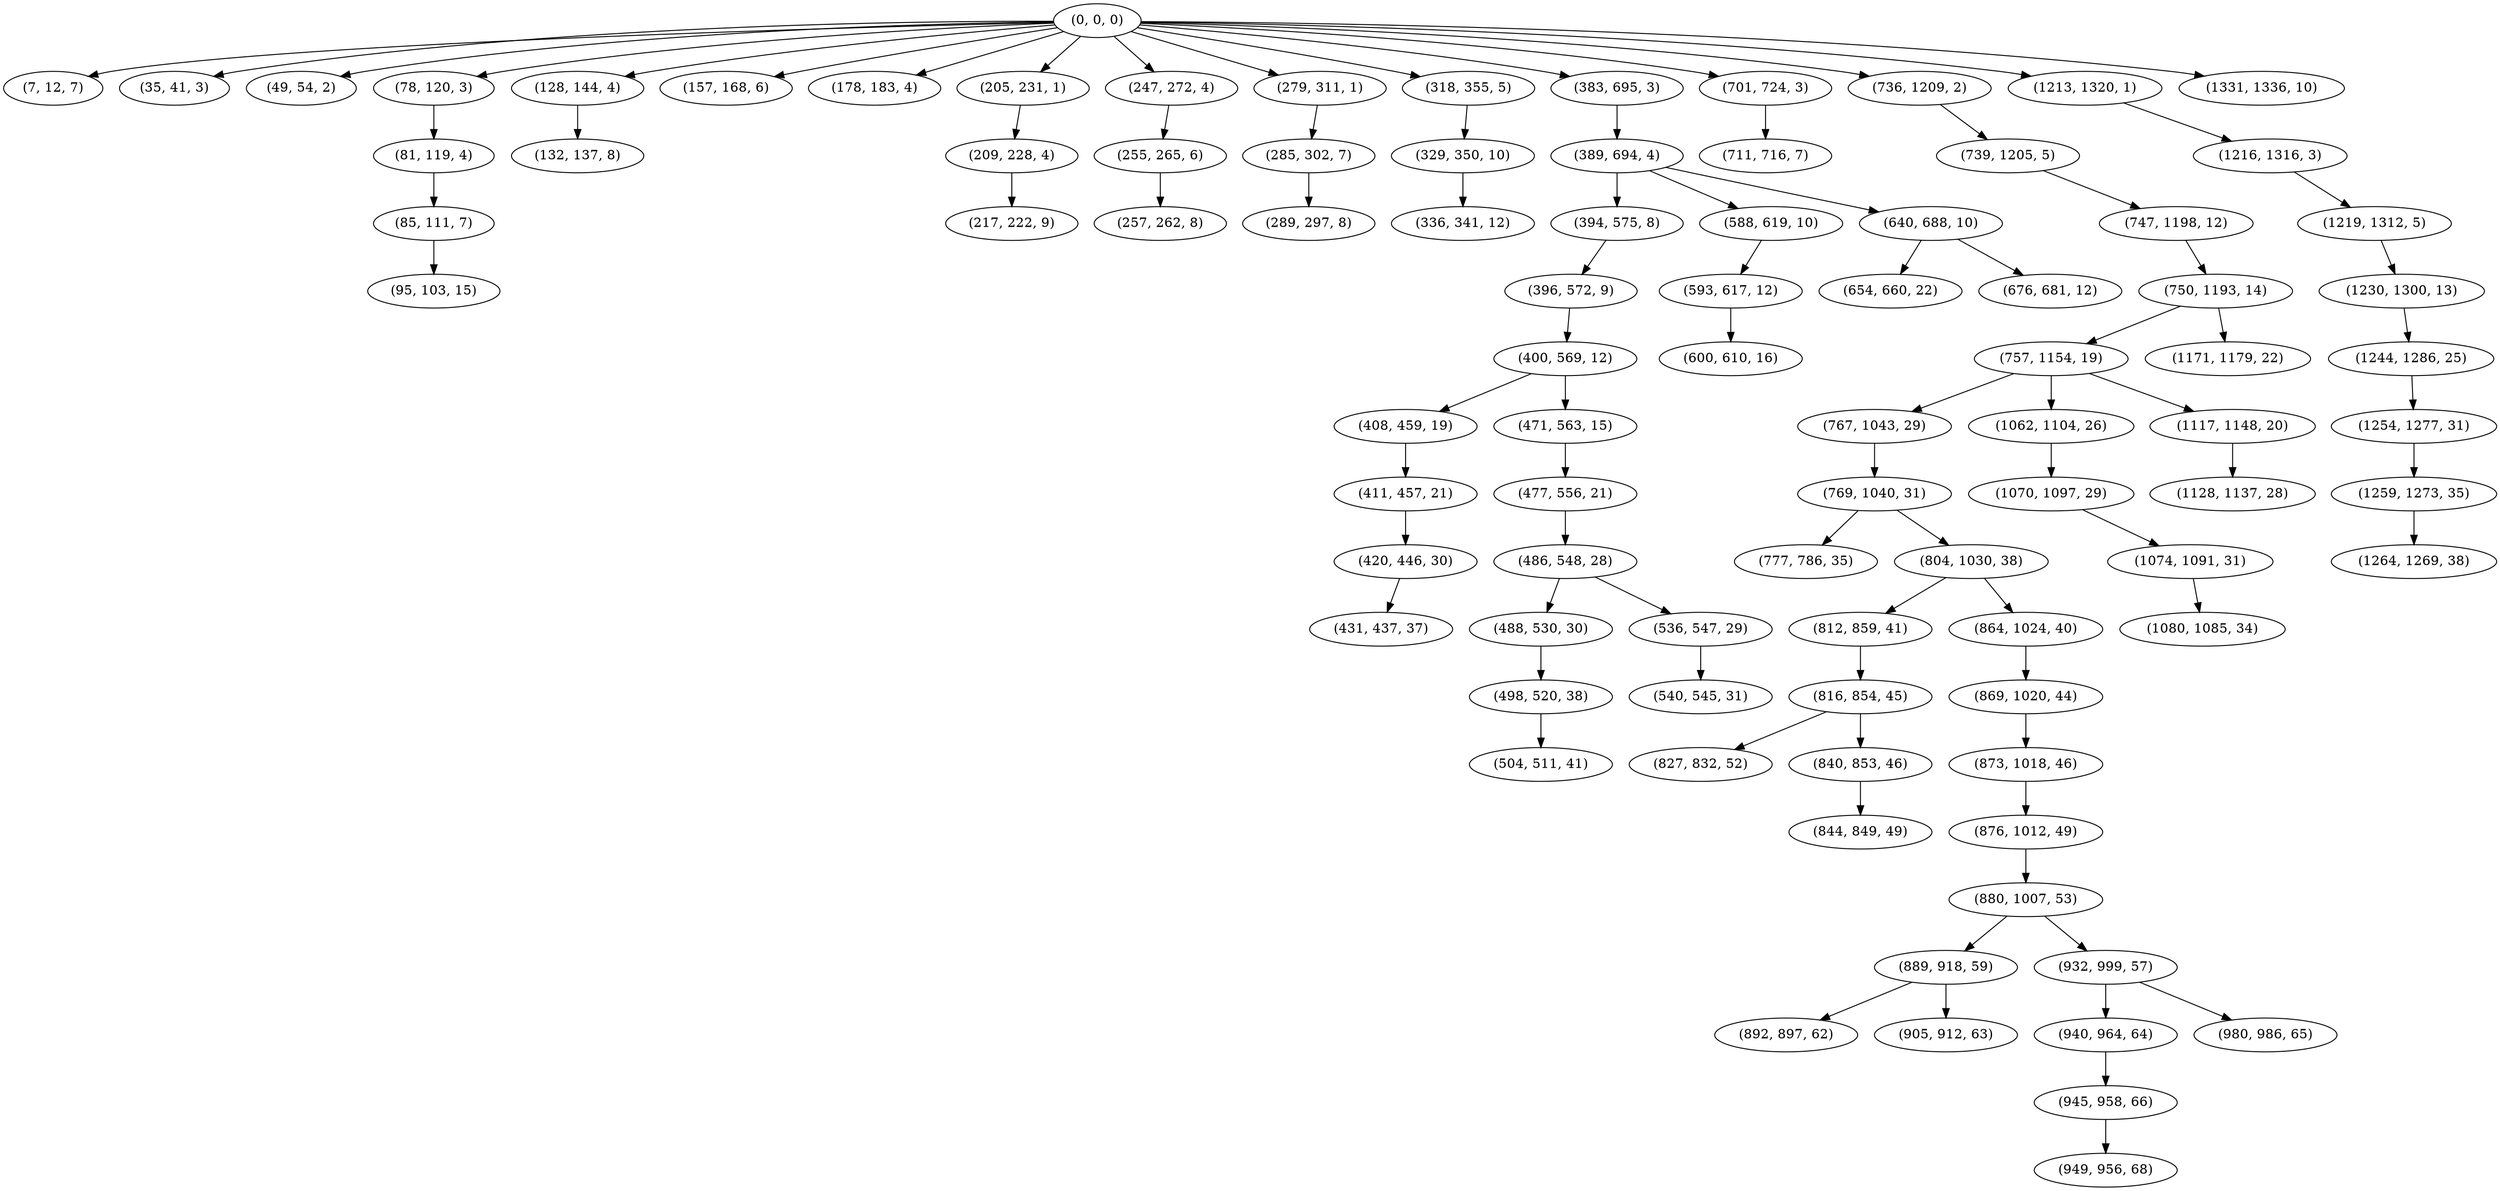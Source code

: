 digraph tree {
    "(0, 0, 0)";
    "(7, 12, 7)";
    "(35, 41, 3)";
    "(49, 54, 2)";
    "(78, 120, 3)";
    "(81, 119, 4)";
    "(85, 111, 7)";
    "(95, 103, 15)";
    "(128, 144, 4)";
    "(132, 137, 8)";
    "(157, 168, 6)";
    "(178, 183, 4)";
    "(205, 231, 1)";
    "(209, 228, 4)";
    "(217, 222, 9)";
    "(247, 272, 4)";
    "(255, 265, 6)";
    "(257, 262, 8)";
    "(279, 311, 1)";
    "(285, 302, 7)";
    "(289, 297, 8)";
    "(318, 355, 5)";
    "(329, 350, 10)";
    "(336, 341, 12)";
    "(383, 695, 3)";
    "(389, 694, 4)";
    "(394, 575, 8)";
    "(396, 572, 9)";
    "(400, 569, 12)";
    "(408, 459, 19)";
    "(411, 457, 21)";
    "(420, 446, 30)";
    "(431, 437, 37)";
    "(471, 563, 15)";
    "(477, 556, 21)";
    "(486, 548, 28)";
    "(488, 530, 30)";
    "(498, 520, 38)";
    "(504, 511, 41)";
    "(536, 547, 29)";
    "(540, 545, 31)";
    "(588, 619, 10)";
    "(593, 617, 12)";
    "(600, 610, 16)";
    "(640, 688, 10)";
    "(654, 660, 22)";
    "(676, 681, 12)";
    "(701, 724, 3)";
    "(711, 716, 7)";
    "(736, 1209, 2)";
    "(739, 1205, 5)";
    "(747, 1198, 12)";
    "(750, 1193, 14)";
    "(757, 1154, 19)";
    "(767, 1043, 29)";
    "(769, 1040, 31)";
    "(777, 786, 35)";
    "(804, 1030, 38)";
    "(812, 859, 41)";
    "(816, 854, 45)";
    "(827, 832, 52)";
    "(840, 853, 46)";
    "(844, 849, 49)";
    "(864, 1024, 40)";
    "(869, 1020, 44)";
    "(873, 1018, 46)";
    "(876, 1012, 49)";
    "(880, 1007, 53)";
    "(889, 918, 59)";
    "(892, 897, 62)";
    "(905, 912, 63)";
    "(932, 999, 57)";
    "(940, 964, 64)";
    "(945, 958, 66)";
    "(949, 956, 68)";
    "(980, 986, 65)";
    "(1062, 1104, 26)";
    "(1070, 1097, 29)";
    "(1074, 1091, 31)";
    "(1080, 1085, 34)";
    "(1117, 1148, 20)";
    "(1128, 1137, 28)";
    "(1171, 1179, 22)";
    "(1213, 1320, 1)";
    "(1216, 1316, 3)";
    "(1219, 1312, 5)";
    "(1230, 1300, 13)";
    "(1244, 1286, 25)";
    "(1254, 1277, 31)";
    "(1259, 1273, 35)";
    "(1264, 1269, 38)";
    "(1331, 1336, 10)";
    "(0, 0, 0)" -> "(7, 12, 7)";
    "(0, 0, 0)" -> "(35, 41, 3)";
    "(0, 0, 0)" -> "(49, 54, 2)";
    "(0, 0, 0)" -> "(78, 120, 3)";
    "(0, 0, 0)" -> "(128, 144, 4)";
    "(0, 0, 0)" -> "(157, 168, 6)";
    "(0, 0, 0)" -> "(178, 183, 4)";
    "(0, 0, 0)" -> "(205, 231, 1)";
    "(0, 0, 0)" -> "(247, 272, 4)";
    "(0, 0, 0)" -> "(279, 311, 1)";
    "(0, 0, 0)" -> "(318, 355, 5)";
    "(0, 0, 0)" -> "(383, 695, 3)";
    "(0, 0, 0)" -> "(701, 724, 3)";
    "(0, 0, 0)" -> "(736, 1209, 2)";
    "(0, 0, 0)" -> "(1213, 1320, 1)";
    "(0, 0, 0)" -> "(1331, 1336, 10)";
    "(78, 120, 3)" -> "(81, 119, 4)";
    "(81, 119, 4)" -> "(85, 111, 7)";
    "(85, 111, 7)" -> "(95, 103, 15)";
    "(128, 144, 4)" -> "(132, 137, 8)";
    "(205, 231, 1)" -> "(209, 228, 4)";
    "(209, 228, 4)" -> "(217, 222, 9)";
    "(247, 272, 4)" -> "(255, 265, 6)";
    "(255, 265, 6)" -> "(257, 262, 8)";
    "(279, 311, 1)" -> "(285, 302, 7)";
    "(285, 302, 7)" -> "(289, 297, 8)";
    "(318, 355, 5)" -> "(329, 350, 10)";
    "(329, 350, 10)" -> "(336, 341, 12)";
    "(383, 695, 3)" -> "(389, 694, 4)";
    "(389, 694, 4)" -> "(394, 575, 8)";
    "(389, 694, 4)" -> "(588, 619, 10)";
    "(389, 694, 4)" -> "(640, 688, 10)";
    "(394, 575, 8)" -> "(396, 572, 9)";
    "(396, 572, 9)" -> "(400, 569, 12)";
    "(400, 569, 12)" -> "(408, 459, 19)";
    "(400, 569, 12)" -> "(471, 563, 15)";
    "(408, 459, 19)" -> "(411, 457, 21)";
    "(411, 457, 21)" -> "(420, 446, 30)";
    "(420, 446, 30)" -> "(431, 437, 37)";
    "(471, 563, 15)" -> "(477, 556, 21)";
    "(477, 556, 21)" -> "(486, 548, 28)";
    "(486, 548, 28)" -> "(488, 530, 30)";
    "(486, 548, 28)" -> "(536, 547, 29)";
    "(488, 530, 30)" -> "(498, 520, 38)";
    "(498, 520, 38)" -> "(504, 511, 41)";
    "(536, 547, 29)" -> "(540, 545, 31)";
    "(588, 619, 10)" -> "(593, 617, 12)";
    "(593, 617, 12)" -> "(600, 610, 16)";
    "(640, 688, 10)" -> "(654, 660, 22)";
    "(640, 688, 10)" -> "(676, 681, 12)";
    "(701, 724, 3)" -> "(711, 716, 7)";
    "(736, 1209, 2)" -> "(739, 1205, 5)";
    "(739, 1205, 5)" -> "(747, 1198, 12)";
    "(747, 1198, 12)" -> "(750, 1193, 14)";
    "(750, 1193, 14)" -> "(757, 1154, 19)";
    "(750, 1193, 14)" -> "(1171, 1179, 22)";
    "(757, 1154, 19)" -> "(767, 1043, 29)";
    "(757, 1154, 19)" -> "(1062, 1104, 26)";
    "(757, 1154, 19)" -> "(1117, 1148, 20)";
    "(767, 1043, 29)" -> "(769, 1040, 31)";
    "(769, 1040, 31)" -> "(777, 786, 35)";
    "(769, 1040, 31)" -> "(804, 1030, 38)";
    "(804, 1030, 38)" -> "(812, 859, 41)";
    "(804, 1030, 38)" -> "(864, 1024, 40)";
    "(812, 859, 41)" -> "(816, 854, 45)";
    "(816, 854, 45)" -> "(827, 832, 52)";
    "(816, 854, 45)" -> "(840, 853, 46)";
    "(840, 853, 46)" -> "(844, 849, 49)";
    "(864, 1024, 40)" -> "(869, 1020, 44)";
    "(869, 1020, 44)" -> "(873, 1018, 46)";
    "(873, 1018, 46)" -> "(876, 1012, 49)";
    "(876, 1012, 49)" -> "(880, 1007, 53)";
    "(880, 1007, 53)" -> "(889, 918, 59)";
    "(880, 1007, 53)" -> "(932, 999, 57)";
    "(889, 918, 59)" -> "(892, 897, 62)";
    "(889, 918, 59)" -> "(905, 912, 63)";
    "(932, 999, 57)" -> "(940, 964, 64)";
    "(932, 999, 57)" -> "(980, 986, 65)";
    "(940, 964, 64)" -> "(945, 958, 66)";
    "(945, 958, 66)" -> "(949, 956, 68)";
    "(1062, 1104, 26)" -> "(1070, 1097, 29)";
    "(1070, 1097, 29)" -> "(1074, 1091, 31)";
    "(1074, 1091, 31)" -> "(1080, 1085, 34)";
    "(1117, 1148, 20)" -> "(1128, 1137, 28)";
    "(1213, 1320, 1)" -> "(1216, 1316, 3)";
    "(1216, 1316, 3)" -> "(1219, 1312, 5)";
    "(1219, 1312, 5)" -> "(1230, 1300, 13)";
    "(1230, 1300, 13)" -> "(1244, 1286, 25)";
    "(1244, 1286, 25)" -> "(1254, 1277, 31)";
    "(1254, 1277, 31)" -> "(1259, 1273, 35)";
    "(1259, 1273, 35)" -> "(1264, 1269, 38)";
}
